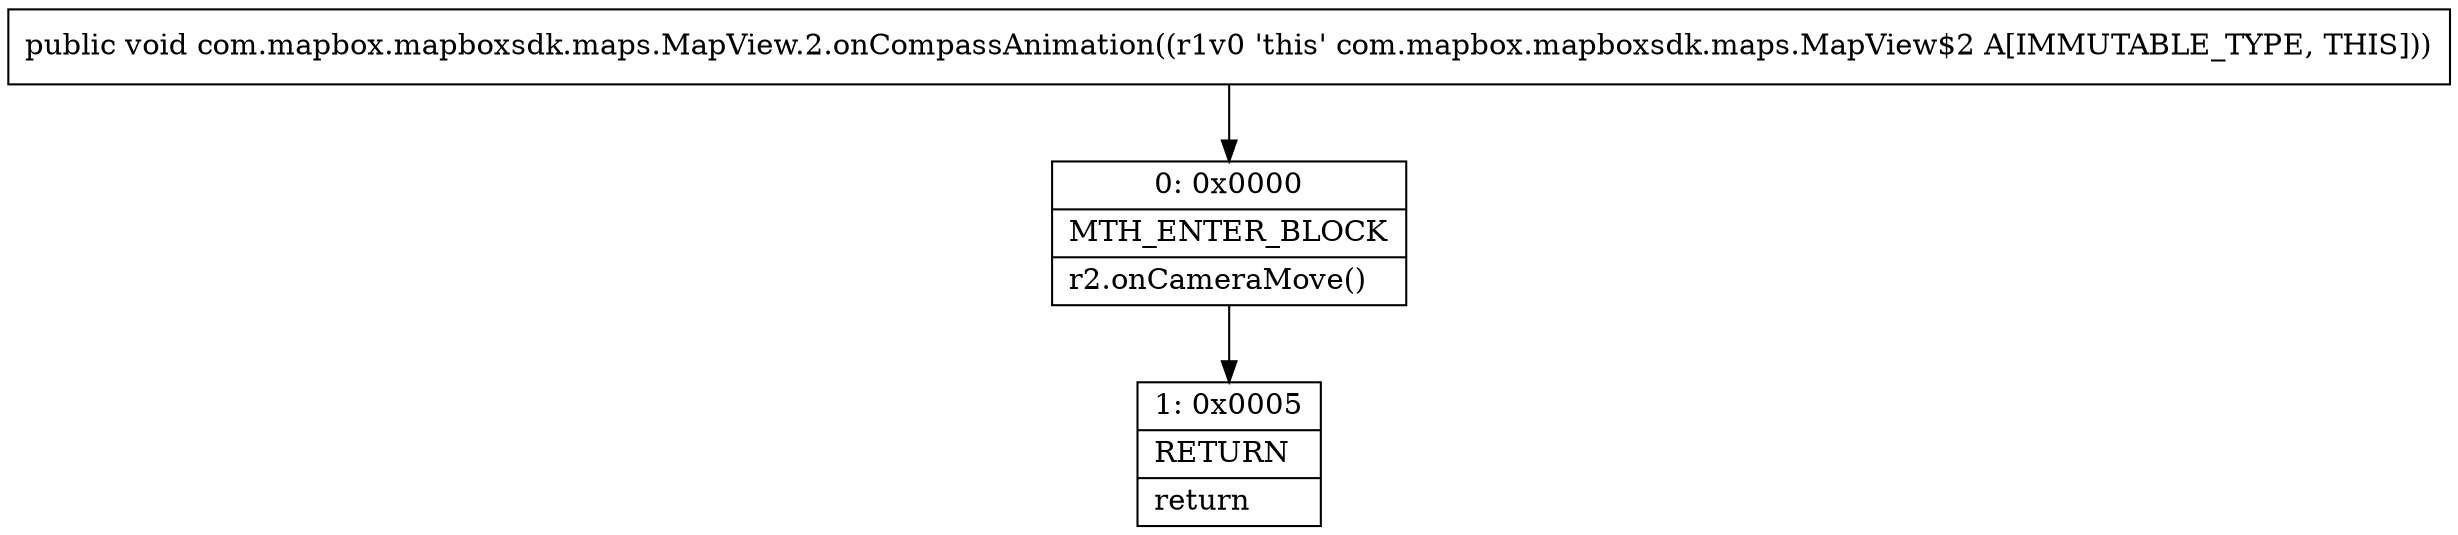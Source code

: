 digraph "CFG forcom.mapbox.mapboxsdk.maps.MapView.2.onCompassAnimation()V" {
Node_0 [shape=record,label="{0\:\ 0x0000|MTH_ENTER_BLOCK\l|r2.onCameraMove()\l}"];
Node_1 [shape=record,label="{1\:\ 0x0005|RETURN\l|return\l}"];
MethodNode[shape=record,label="{public void com.mapbox.mapboxsdk.maps.MapView.2.onCompassAnimation((r1v0 'this' com.mapbox.mapboxsdk.maps.MapView$2 A[IMMUTABLE_TYPE, THIS])) }"];
MethodNode -> Node_0;
Node_0 -> Node_1;
}

